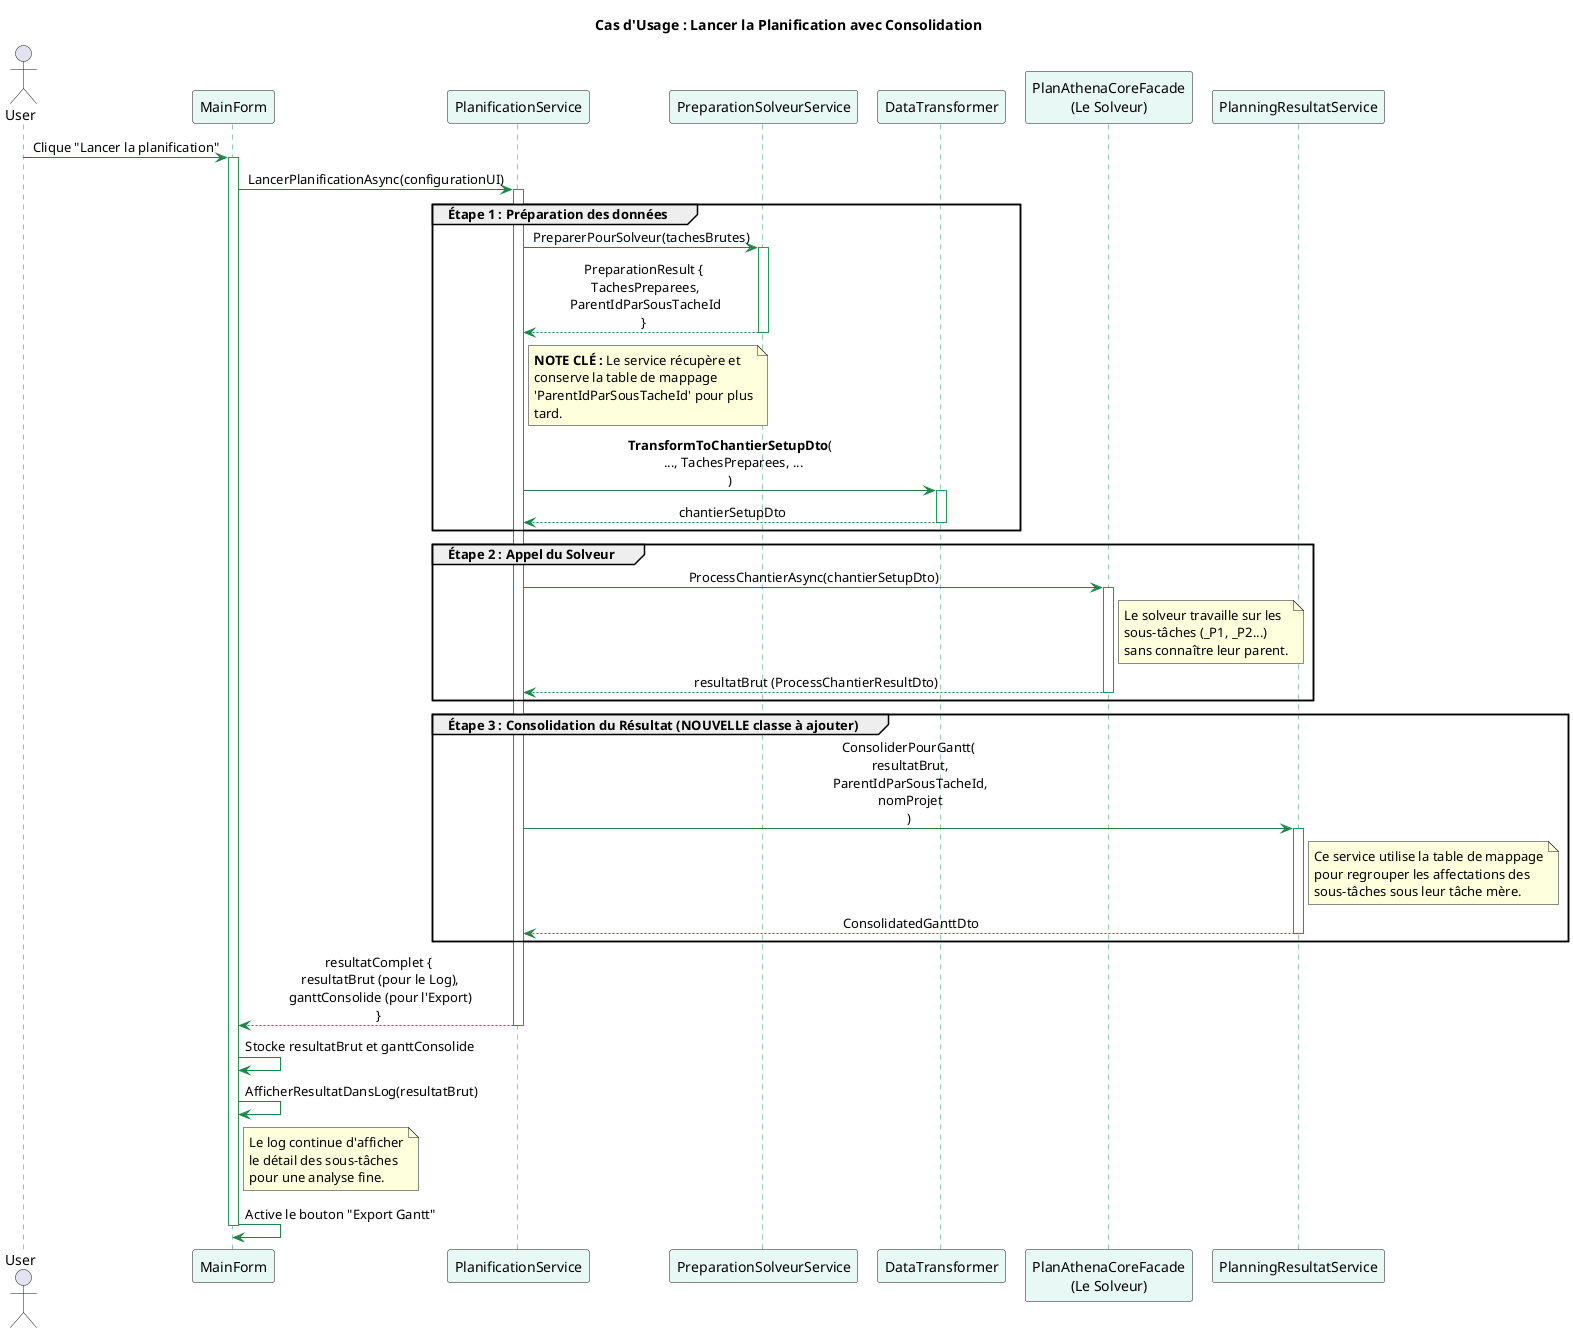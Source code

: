 @startuml
skinparam componentStyle uml2
skinparam wrapWidth 250
skinparam participantPadding 5
skinparam sequenceMessageAlign center
skinparam sequenceArrowColor #1E8449
skinparam sequenceLifeLineBorderColor #239B56
skinparam sequenceParticipantBackgroundColor #E8F8F5
title Cas d'Usage : Lancer la Planification avec Consolidation
actor User
participant "MainForm" as UI
participant "PlanificationService" as PlanSvc
participant "PreparationSolveurService" as PrepSvc
participant "DataTransformer" as Transfo
participant "PlanAthenaCoreFacade\n(Le Solveur)" as Solver
participant "PlanningResultatService" as ConsolSvc
User -> UI : Clique "Lancer la planification"
activate UI
UI -> PlanSvc : LancerPlanificationAsync(configurationUI)
activate PlanSvc
group Étape 1 : Préparation des données
PlanSvc -> PrepSvc : PreparerPourSolveur(tachesBrutes)
activate PrepSvc
PrepSvc --> PlanSvc : PreparationResult {\n TachesPreparees,\n ParentIdParSousTacheId\n}
deactivate PrepSvc
note right of PlanSvc: <b>NOTE CLÉ :</b> Le service récupère et\nconserve la table de mappage\n'ParentIdParSousTacheId' pour plus tard.

PlanSvc -> Transfo : **TransformToChantierSetupDto**(\n  ..., TachesPreparees, ...\n)
activate Transfo
Transfo --> PlanSvc : chantierSetupDto
deactivate Transfo
end
group Étape 2 : Appel du Solveur
PlanSvc -> Solver : ProcessChantierAsync(chantierSetupDto)
activate Solver
note right of Solver: Le solveur travaille sur les\nsous-tâches (_P1, _P2...)\nsans connaître leur parent.
Solver --> PlanSvc : resultatBrut (ProcessChantierResultDto)
deactivate Solver
end
group Étape 3 : Consolidation du Résultat (NOUVELLE classe à ajouter)
PlanSvc -> ConsolSvc : ConsoliderPourGantt(\n resultatBrut,\n ParentIdParSousTacheId,\n nomProjet\n)
activate ConsolSvc
note right of ConsolSvc: Ce service utilise la table de mappage\npour regrouper les affectations des\nsous-tâches sous leur tâche mère.
ConsolSvc --> PlanSvc : ConsolidatedGanttDto
deactivate ConsolSvc
end
PlanSvc --> UI : resultatComplet {\n resultatBrut (pour le Log),\n ganttConsolide (pour l'Export)\n}
deactivate PlanSvc
UI -> UI : Stocke resultatBrut et ganttConsolide
UI -> UI : AfficherResultatDansLog(resultatBrut)
note right of UI: Le log continue d'afficher\nle détail des sous-tâches\npour une analyse fine.
UI -> UI : Active le bouton "Export Gantt"
deactivate UI
@enduml